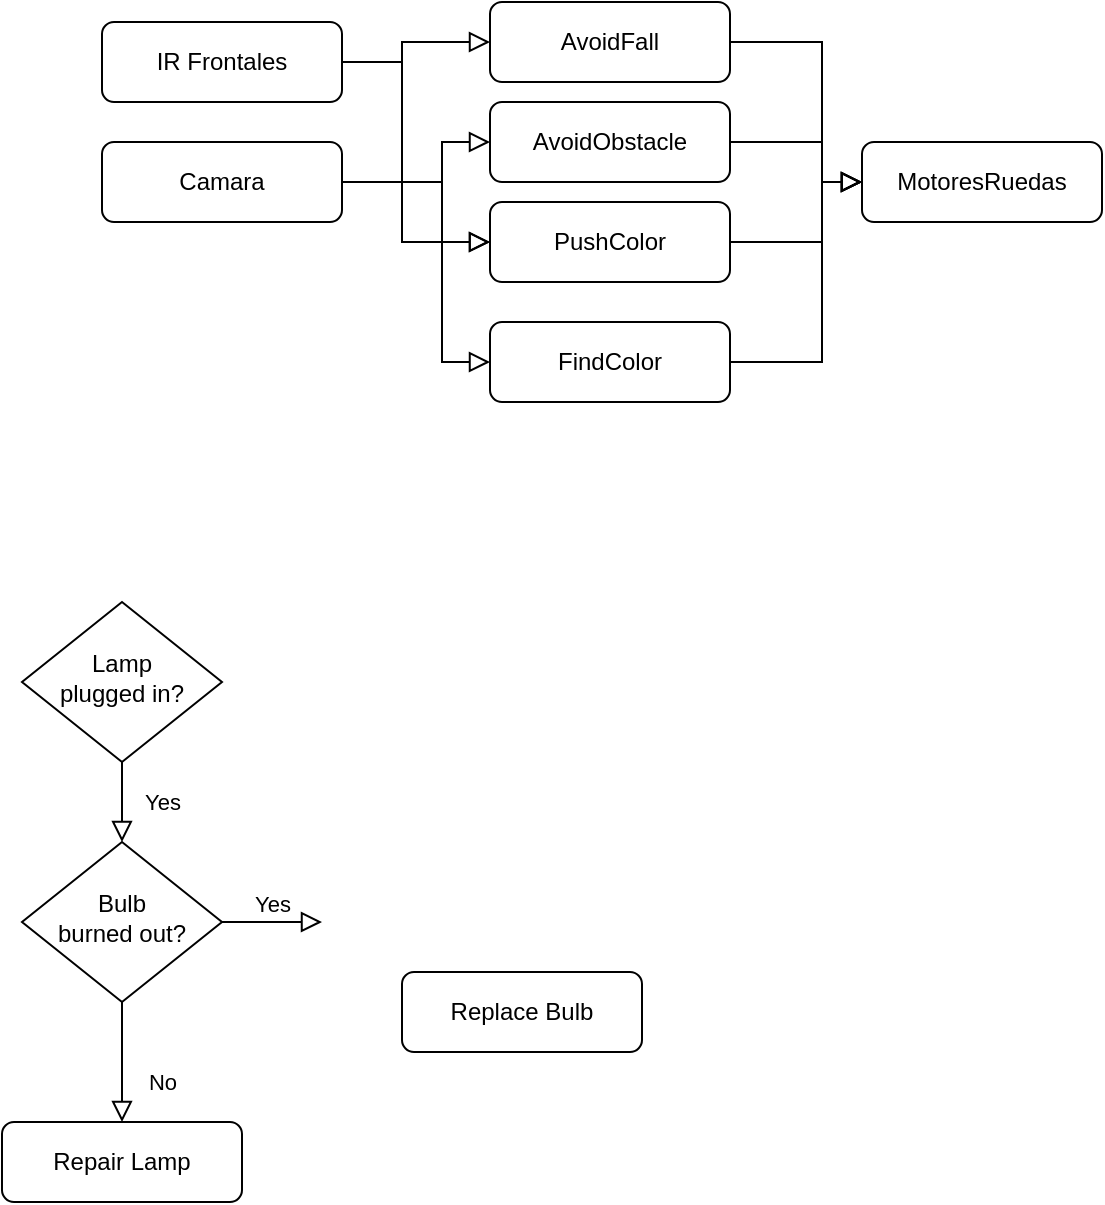 <mxfile version="26.0.15">
  <diagram id="C5RBs43oDa-KdzZeNtuy" name="Page-1">
    <mxGraphModel dx="1012" dy="548" grid="1" gridSize="10" guides="1" tooltips="1" connect="1" arrows="1" fold="1" page="1" pageScale="1" pageWidth="827" pageHeight="1169" math="0" shadow="0">
      <root>
        <mxCell id="WIyWlLk6GJQsqaUBKTNV-0" />
        <mxCell id="WIyWlLk6GJQsqaUBKTNV-1" parent="WIyWlLk6GJQsqaUBKTNV-0" />
        <mxCell id="WIyWlLk6GJQsqaUBKTNV-3" value="IR Frontales" style="rounded=1;whiteSpace=wrap;html=1;fontSize=12;glass=0;strokeWidth=1;shadow=0;" parent="WIyWlLk6GJQsqaUBKTNV-1" vertex="1">
          <mxGeometry x="160" y="90" width="120" height="40" as="geometry" />
        </mxCell>
        <mxCell id="WIyWlLk6GJQsqaUBKTNV-4" value="Yes" style="rounded=0;html=1;jettySize=auto;orthogonalLoop=1;fontSize=11;endArrow=block;endFill=0;endSize=8;strokeWidth=1;shadow=0;labelBackgroundColor=none;edgeStyle=orthogonalEdgeStyle;" parent="WIyWlLk6GJQsqaUBKTNV-1" source="WIyWlLk6GJQsqaUBKTNV-6" target="WIyWlLk6GJQsqaUBKTNV-10" edge="1">
          <mxGeometry y="20" relative="1" as="geometry">
            <mxPoint as="offset" />
          </mxGeometry>
        </mxCell>
        <mxCell id="WIyWlLk6GJQsqaUBKTNV-5" value="" style="edgeStyle=orthogonalEdgeStyle;rounded=0;html=1;jettySize=auto;orthogonalLoop=1;fontSize=11;endArrow=block;endFill=0;endSize=8;strokeWidth=1;shadow=0;labelBackgroundColor=none;exitX=1;exitY=0.5;exitDx=0;exitDy=0;entryX=0;entryY=0.5;entryDx=0;entryDy=0;" parent="WIyWlLk6GJQsqaUBKTNV-1" source="WIyWlLk6GJQsqaUBKTNV-3" target="WIyWlLk6GJQsqaUBKTNV-7" edge="1">
          <mxGeometry x="-0.003" y="10" relative="1" as="geometry">
            <mxPoint as="offset" />
            <Array as="points">
              <mxPoint x="310" y="110" />
              <mxPoint x="310" y="100" />
            </Array>
          </mxGeometry>
        </mxCell>
        <mxCell id="WIyWlLk6GJQsqaUBKTNV-6" value="Lamp&lt;br&gt;plugged in?" style="rhombus;whiteSpace=wrap;html=1;shadow=0;fontFamily=Helvetica;fontSize=12;align=center;strokeWidth=1;spacing=6;spacingTop=-4;" parent="WIyWlLk6GJQsqaUBKTNV-1" vertex="1">
          <mxGeometry x="120" y="380" width="100" height="80" as="geometry" />
        </mxCell>
        <mxCell id="WIyWlLk6GJQsqaUBKTNV-7" value="AvoidFall" style="rounded=1;whiteSpace=wrap;html=1;fontSize=12;glass=0;strokeWidth=1;shadow=0;" parent="WIyWlLk6GJQsqaUBKTNV-1" vertex="1">
          <mxGeometry x="354" y="80" width="120" height="40" as="geometry" />
        </mxCell>
        <mxCell id="WIyWlLk6GJQsqaUBKTNV-8" value="No" style="rounded=0;html=1;jettySize=auto;orthogonalLoop=1;fontSize=11;endArrow=block;endFill=0;endSize=8;strokeWidth=1;shadow=0;labelBackgroundColor=none;edgeStyle=orthogonalEdgeStyle;" parent="WIyWlLk6GJQsqaUBKTNV-1" source="WIyWlLk6GJQsqaUBKTNV-10" target="WIyWlLk6GJQsqaUBKTNV-11" edge="1">
          <mxGeometry x="0.333" y="20" relative="1" as="geometry">
            <mxPoint as="offset" />
          </mxGeometry>
        </mxCell>
        <mxCell id="WIyWlLk6GJQsqaUBKTNV-9" value="Yes" style="edgeStyle=orthogonalEdgeStyle;rounded=0;html=1;jettySize=auto;orthogonalLoop=1;fontSize=11;endArrow=block;endFill=0;endSize=8;strokeWidth=1;shadow=0;labelBackgroundColor=none;" parent="WIyWlLk6GJQsqaUBKTNV-1" source="WIyWlLk6GJQsqaUBKTNV-10" edge="1">
          <mxGeometry y="10" relative="1" as="geometry">
            <mxPoint as="offset" />
            <mxPoint x="270" y="540" as="targetPoint" />
          </mxGeometry>
        </mxCell>
        <mxCell id="WIyWlLk6GJQsqaUBKTNV-10" value="Bulb&lt;br&gt;burned out?" style="rhombus;whiteSpace=wrap;html=1;shadow=0;fontFamily=Helvetica;fontSize=12;align=center;strokeWidth=1;spacing=6;spacingTop=-4;" parent="WIyWlLk6GJQsqaUBKTNV-1" vertex="1">
          <mxGeometry x="120" y="500" width="100" height="80" as="geometry" />
        </mxCell>
        <mxCell id="WIyWlLk6GJQsqaUBKTNV-11" value="Repair Lamp" style="rounded=1;whiteSpace=wrap;html=1;fontSize=12;glass=0;strokeWidth=1;shadow=0;" parent="WIyWlLk6GJQsqaUBKTNV-1" vertex="1">
          <mxGeometry x="110" y="640" width="120" height="40" as="geometry" />
        </mxCell>
        <mxCell id="WIyWlLk6GJQsqaUBKTNV-12" value="Replace Bulb" style="rounded=1;whiteSpace=wrap;html=1;fontSize=12;glass=0;strokeWidth=1;shadow=0;" parent="WIyWlLk6GJQsqaUBKTNV-1" vertex="1">
          <mxGeometry x="310" y="565" width="120" height="40" as="geometry" />
        </mxCell>
        <mxCell id="zLKwOAyqQ92yESxYoozF-0" value="AvoidObstacle" style="rounded=1;whiteSpace=wrap;html=1;fontSize=12;glass=0;strokeWidth=1;shadow=0;" vertex="1" parent="WIyWlLk6GJQsqaUBKTNV-1">
          <mxGeometry x="354" y="130" width="120" height="40" as="geometry" />
        </mxCell>
        <mxCell id="zLKwOAyqQ92yESxYoozF-1" value="PushColor" style="rounded=1;whiteSpace=wrap;html=1;fontSize=12;glass=0;strokeWidth=1;shadow=0;" vertex="1" parent="WIyWlLk6GJQsqaUBKTNV-1">
          <mxGeometry x="354" y="180" width="120" height="40" as="geometry" />
        </mxCell>
        <mxCell id="zLKwOAyqQ92yESxYoozF-2" value="FindColor" style="rounded=1;whiteSpace=wrap;html=1;fontSize=12;glass=0;strokeWidth=1;shadow=0;" vertex="1" parent="WIyWlLk6GJQsqaUBKTNV-1">
          <mxGeometry x="354" y="240" width="120" height="40" as="geometry" />
        </mxCell>
        <mxCell id="zLKwOAyqQ92yESxYoozF-3" value="Camara" style="rounded=1;whiteSpace=wrap;html=1;fontSize=12;glass=0;strokeWidth=1;shadow=0;" vertex="1" parent="WIyWlLk6GJQsqaUBKTNV-1">
          <mxGeometry x="160" y="150" width="120" height="40" as="geometry" />
        </mxCell>
        <mxCell id="zLKwOAyqQ92yESxYoozF-4" value="" style="edgeStyle=orthogonalEdgeStyle;rounded=0;html=1;jettySize=auto;orthogonalLoop=1;fontSize=11;endArrow=block;endFill=0;endSize=8;strokeWidth=1;shadow=0;labelBackgroundColor=none;exitX=1;exitY=0.5;exitDx=0;exitDy=0;entryX=0;entryY=0.5;entryDx=0;entryDy=0;" edge="1" parent="WIyWlLk6GJQsqaUBKTNV-1" source="zLKwOAyqQ92yESxYoozF-3" target="zLKwOAyqQ92yESxYoozF-0">
          <mxGeometry x="-0.003" y="10" relative="1" as="geometry">
            <mxPoint as="offset" />
            <mxPoint x="290" y="110" as="sourcePoint" />
            <mxPoint x="364" y="110" as="targetPoint" />
            <Array as="points">
              <mxPoint x="330" y="170" />
              <mxPoint x="330" y="150" />
            </Array>
          </mxGeometry>
        </mxCell>
        <mxCell id="zLKwOAyqQ92yESxYoozF-5" value="" style="edgeStyle=orthogonalEdgeStyle;rounded=0;html=1;jettySize=auto;orthogonalLoop=1;fontSize=11;endArrow=block;endFill=0;endSize=8;strokeWidth=1;shadow=0;labelBackgroundColor=none;exitX=1;exitY=0.5;exitDx=0;exitDy=0;entryX=0;entryY=0.5;entryDx=0;entryDy=0;" edge="1" parent="WIyWlLk6GJQsqaUBKTNV-1" source="zLKwOAyqQ92yESxYoozF-3" target="zLKwOAyqQ92yESxYoozF-1">
          <mxGeometry x="-0.003" y="10" relative="1" as="geometry">
            <mxPoint as="offset" />
            <mxPoint x="300" y="120" as="sourcePoint" />
            <mxPoint x="374" y="120" as="targetPoint" />
            <Array as="points">
              <mxPoint x="330" y="170" />
              <mxPoint x="330" y="200" />
            </Array>
          </mxGeometry>
        </mxCell>
        <mxCell id="zLKwOAyqQ92yESxYoozF-6" value="" style="edgeStyle=orthogonalEdgeStyle;rounded=0;html=1;jettySize=auto;orthogonalLoop=1;fontSize=11;endArrow=block;endFill=0;endSize=8;strokeWidth=1;shadow=0;labelBackgroundColor=none;exitX=1;exitY=0.5;exitDx=0;exitDy=0;entryX=0;entryY=0.5;entryDx=0;entryDy=0;" edge="1" parent="WIyWlLk6GJQsqaUBKTNV-1" source="WIyWlLk6GJQsqaUBKTNV-3" target="zLKwOAyqQ92yESxYoozF-1">
          <mxGeometry x="-0.003" y="10" relative="1" as="geometry">
            <mxPoint as="offset" />
            <mxPoint x="310" y="130" as="sourcePoint" />
            <mxPoint x="384" y="130" as="targetPoint" />
            <Array as="points">
              <mxPoint x="310" y="110" />
              <mxPoint x="310" y="200" />
            </Array>
          </mxGeometry>
        </mxCell>
        <mxCell id="zLKwOAyqQ92yESxYoozF-7" value="" style="edgeStyle=orthogonalEdgeStyle;rounded=0;html=1;jettySize=auto;orthogonalLoop=1;fontSize=11;endArrow=block;endFill=0;endSize=8;strokeWidth=1;shadow=0;labelBackgroundColor=none;exitX=1;exitY=0.5;exitDx=0;exitDy=0;entryX=0;entryY=0.5;entryDx=0;entryDy=0;" edge="1" parent="WIyWlLk6GJQsqaUBKTNV-1" source="zLKwOAyqQ92yESxYoozF-3" target="zLKwOAyqQ92yESxYoozF-2">
          <mxGeometry x="-0.003" y="10" relative="1" as="geometry">
            <mxPoint as="offset" />
            <mxPoint x="320" y="140" as="sourcePoint" />
            <mxPoint x="394" y="140" as="targetPoint" />
            <Array as="points">
              <mxPoint x="330" y="170" />
              <mxPoint x="330" y="260" />
            </Array>
          </mxGeometry>
        </mxCell>
        <mxCell id="zLKwOAyqQ92yESxYoozF-8" value="MotoresRuedas" style="rounded=1;whiteSpace=wrap;html=1;fontSize=12;glass=0;strokeWidth=1;shadow=0;" vertex="1" parent="WIyWlLk6GJQsqaUBKTNV-1">
          <mxGeometry x="540" y="150" width="120" height="40" as="geometry" />
        </mxCell>
        <mxCell id="zLKwOAyqQ92yESxYoozF-9" value="" style="edgeStyle=orthogonalEdgeStyle;rounded=0;html=1;jettySize=auto;orthogonalLoop=1;fontSize=11;endArrow=block;endFill=0;endSize=8;strokeWidth=1;shadow=0;labelBackgroundColor=none;exitX=1;exitY=0.5;exitDx=0;exitDy=0;entryX=0;entryY=0.5;entryDx=0;entryDy=0;" edge="1" parent="WIyWlLk6GJQsqaUBKTNV-1" source="WIyWlLk6GJQsqaUBKTNV-7" target="zLKwOAyqQ92yESxYoozF-8">
          <mxGeometry x="-0.003" y="10" relative="1" as="geometry">
            <mxPoint as="offset" />
            <mxPoint x="290" y="120" as="sourcePoint" />
            <mxPoint x="364" y="110" as="targetPoint" />
            <Array as="points">
              <mxPoint x="520" y="100" />
              <mxPoint x="520" y="170" />
            </Array>
          </mxGeometry>
        </mxCell>
        <mxCell id="zLKwOAyqQ92yESxYoozF-10" value="" style="edgeStyle=orthogonalEdgeStyle;rounded=0;html=1;jettySize=auto;orthogonalLoop=1;fontSize=11;endArrow=block;endFill=0;endSize=8;strokeWidth=1;shadow=0;labelBackgroundColor=none;exitX=1;exitY=0.5;exitDx=0;exitDy=0;entryX=0;entryY=0.5;entryDx=0;entryDy=0;" edge="1" parent="WIyWlLk6GJQsqaUBKTNV-1" source="zLKwOAyqQ92yESxYoozF-2" target="zLKwOAyqQ92yESxYoozF-8">
          <mxGeometry x="-0.003" y="10" relative="1" as="geometry">
            <mxPoint as="offset" />
            <mxPoint x="300" y="130" as="sourcePoint" />
            <mxPoint x="374" y="120" as="targetPoint" />
            <Array as="points">
              <mxPoint x="520" y="260" />
              <mxPoint x="520" y="170" />
            </Array>
          </mxGeometry>
        </mxCell>
        <mxCell id="zLKwOAyqQ92yESxYoozF-11" value="" style="edgeStyle=orthogonalEdgeStyle;rounded=0;html=1;jettySize=auto;orthogonalLoop=1;fontSize=11;endArrow=block;endFill=0;endSize=8;strokeWidth=1;shadow=0;labelBackgroundColor=none;exitX=1;exitY=0.5;exitDx=0;exitDy=0;entryX=0;entryY=0.5;entryDx=0;entryDy=0;" edge="1" parent="WIyWlLk6GJQsqaUBKTNV-1" source="zLKwOAyqQ92yESxYoozF-1" target="zLKwOAyqQ92yESxYoozF-8">
          <mxGeometry x="-0.003" y="10" relative="1" as="geometry">
            <mxPoint as="offset" />
            <mxPoint x="530" y="305" as="sourcePoint" />
            <mxPoint x="596" y="215" as="targetPoint" />
            <Array as="points">
              <mxPoint x="520" y="200" />
              <mxPoint x="520" y="170" />
            </Array>
          </mxGeometry>
        </mxCell>
        <mxCell id="zLKwOAyqQ92yESxYoozF-12" value="" style="edgeStyle=orthogonalEdgeStyle;rounded=0;html=1;jettySize=auto;orthogonalLoop=1;fontSize=11;endArrow=block;endFill=0;endSize=8;strokeWidth=1;shadow=0;labelBackgroundColor=none;exitX=1;exitY=0.5;exitDx=0;exitDy=0;entryX=0;entryY=0.5;entryDx=0;entryDy=0;" edge="1" parent="WIyWlLk6GJQsqaUBKTNV-1" source="zLKwOAyqQ92yESxYoozF-0" target="zLKwOAyqQ92yESxYoozF-8">
          <mxGeometry x="-0.003" y="10" relative="1" as="geometry">
            <mxPoint as="offset" />
            <mxPoint x="484" y="210" as="sourcePoint" />
            <mxPoint x="550" y="180" as="targetPoint" />
            <Array as="points">
              <mxPoint x="520" y="150" />
              <mxPoint x="520" y="170" />
            </Array>
          </mxGeometry>
        </mxCell>
      </root>
    </mxGraphModel>
  </diagram>
</mxfile>
